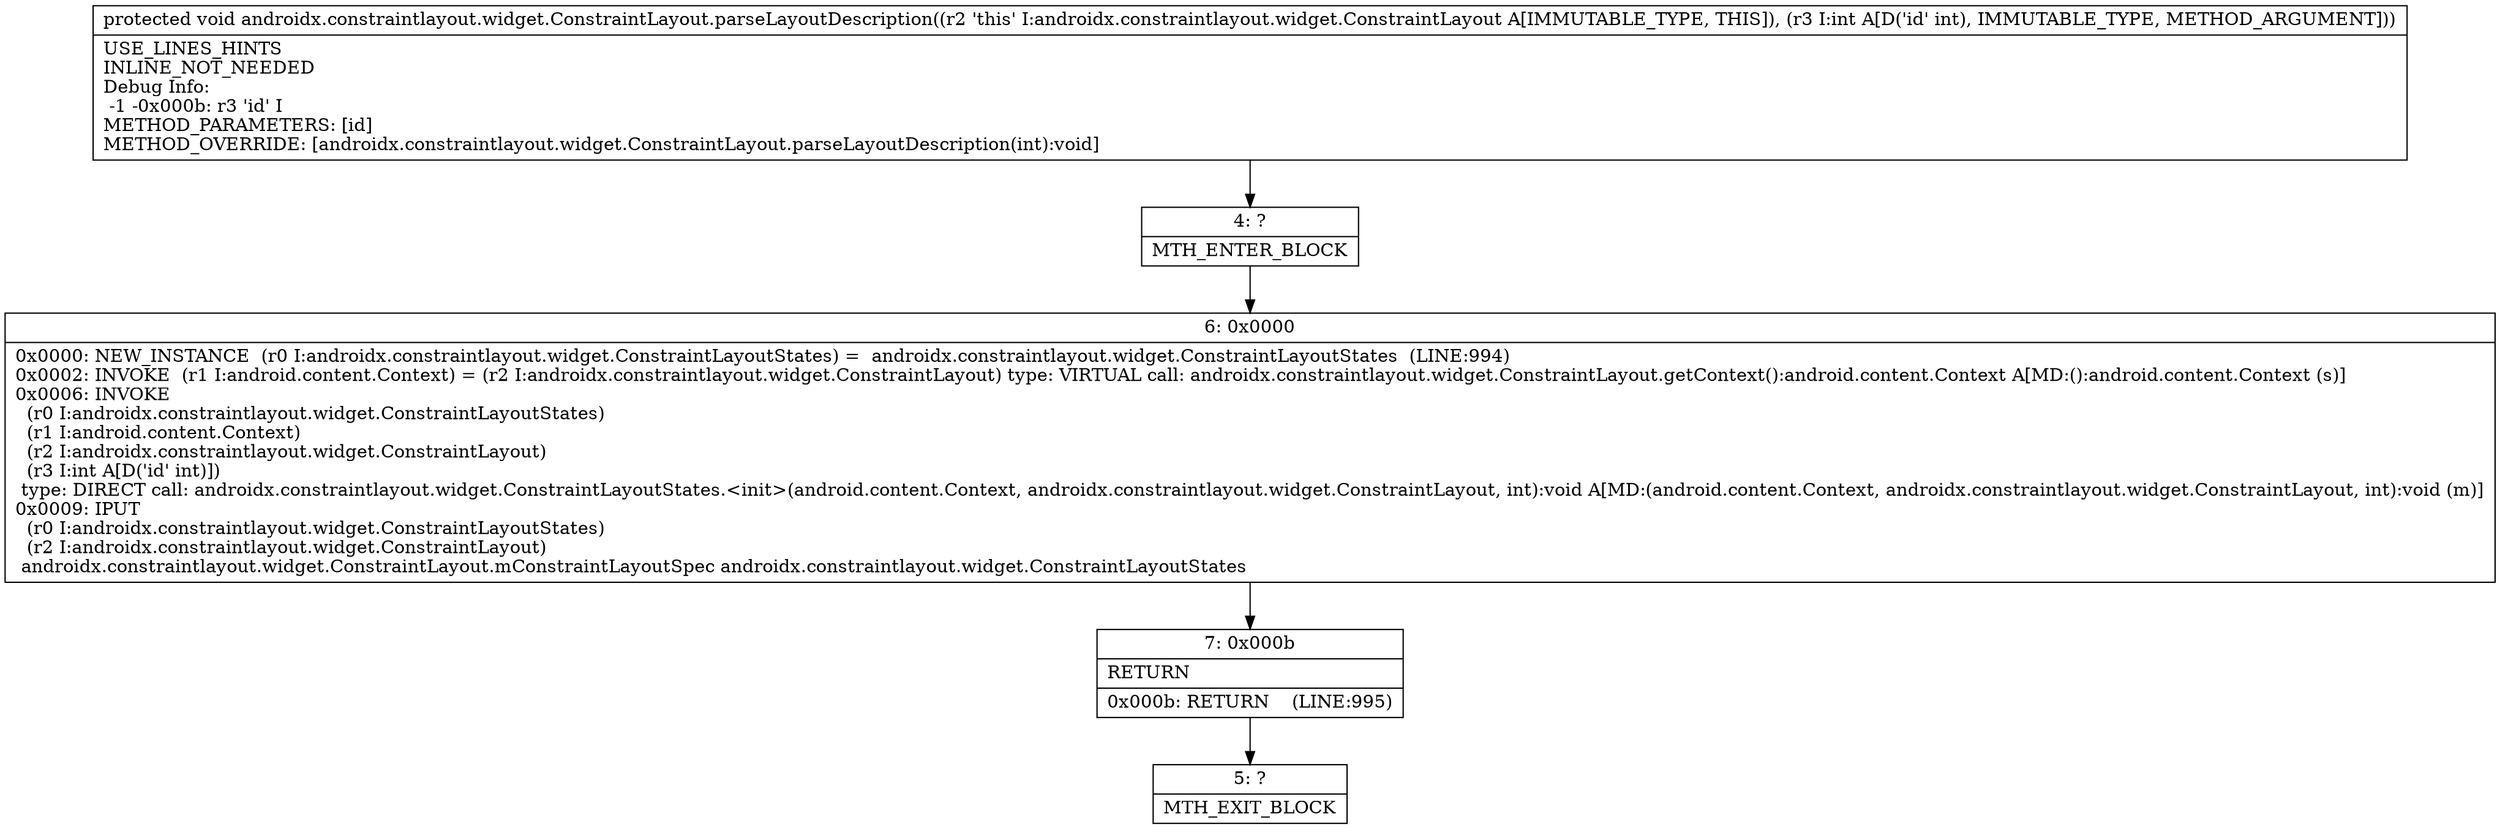 digraph "CFG forandroidx.constraintlayout.widget.ConstraintLayout.parseLayoutDescription(I)V" {
Node_4 [shape=record,label="{4\:\ ?|MTH_ENTER_BLOCK\l}"];
Node_6 [shape=record,label="{6\:\ 0x0000|0x0000: NEW_INSTANCE  (r0 I:androidx.constraintlayout.widget.ConstraintLayoutStates) =  androidx.constraintlayout.widget.ConstraintLayoutStates  (LINE:994)\l0x0002: INVOKE  (r1 I:android.content.Context) = (r2 I:androidx.constraintlayout.widget.ConstraintLayout) type: VIRTUAL call: androidx.constraintlayout.widget.ConstraintLayout.getContext():android.content.Context A[MD:():android.content.Context (s)]\l0x0006: INVOKE  \l  (r0 I:androidx.constraintlayout.widget.ConstraintLayoutStates)\l  (r1 I:android.content.Context)\l  (r2 I:androidx.constraintlayout.widget.ConstraintLayout)\l  (r3 I:int A[D('id' int)])\l type: DIRECT call: androidx.constraintlayout.widget.ConstraintLayoutStates.\<init\>(android.content.Context, androidx.constraintlayout.widget.ConstraintLayout, int):void A[MD:(android.content.Context, androidx.constraintlayout.widget.ConstraintLayout, int):void (m)]\l0x0009: IPUT  \l  (r0 I:androidx.constraintlayout.widget.ConstraintLayoutStates)\l  (r2 I:androidx.constraintlayout.widget.ConstraintLayout)\l androidx.constraintlayout.widget.ConstraintLayout.mConstraintLayoutSpec androidx.constraintlayout.widget.ConstraintLayoutStates \l}"];
Node_7 [shape=record,label="{7\:\ 0x000b|RETURN\l|0x000b: RETURN    (LINE:995)\l}"];
Node_5 [shape=record,label="{5\:\ ?|MTH_EXIT_BLOCK\l}"];
MethodNode[shape=record,label="{protected void androidx.constraintlayout.widget.ConstraintLayout.parseLayoutDescription((r2 'this' I:androidx.constraintlayout.widget.ConstraintLayout A[IMMUTABLE_TYPE, THIS]), (r3 I:int A[D('id' int), IMMUTABLE_TYPE, METHOD_ARGUMENT]))  | USE_LINES_HINTS\lINLINE_NOT_NEEDED\lDebug Info:\l  \-1 \-0x000b: r3 'id' I\lMETHOD_PARAMETERS: [id]\lMETHOD_OVERRIDE: [androidx.constraintlayout.widget.ConstraintLayout.parseLayoutDescription(int):void]\l}"];
MethodNode -> Node_4;Node_4 -> Node_6;
Node_6 -> Node_7;
Node_7 -> Node_5;
}

